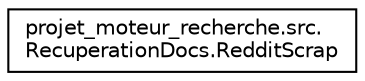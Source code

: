 digraph "Graphical Class Hierarchy"
{
 // LATEX_PDF_SIZE
  edge [fontname="Helvetica",fontsize="10",labelfontname="Helvetica",labelfontsize="10"];
  node [fontname="Helvetica",fontsize="10",shape=record];
  rankdir="LR";
  Node0 [label="projet_moteur_recherche.src.\lRecuperationDocs.RedditScrap",height=0.2,width=0.4,color="black", fillcolor="white", style="filled",URL="$classprojet__moteur__recherche_1_1src_1_1RecuperationDocs_1_1RedditScrap.html",tooltip=" "];
}
